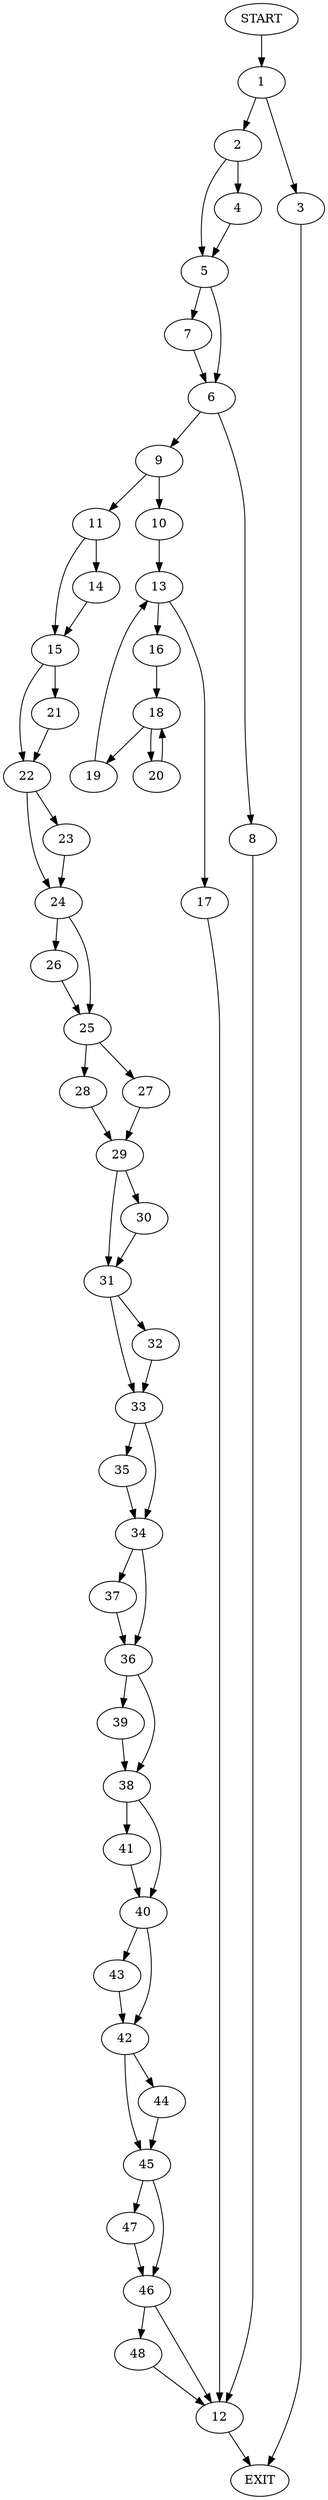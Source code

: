 digraph {
0 [label="START"]
49 [label="EXIT"]
0 -> 1
1 -> 2
1 -> 3
2 -> 4
2 -> 5
3 -> 49
5 -> 6
5 -> 7
4 -> 5
6 -> 8
6 -> 9
7 -> 6
9 -> 10
9 -> 11
8 -> 12
12 -> 49
10 -> 13
11 -> 14
11 -> 15
13 -> 16
13 -> 17
16 -> 18
17 -> 12
18 -> 19
18 -> 20
20 -> 18
19 -> 13
15 -> 21
15 -> 22
14 -> 15
22 -> 23
22 -> 24
21 -> 22
23 -> 24
24 -> 25
24 -> 26
26 -> 25
25 -> 27
25 -> 28
28 -> 29
27 -> 29
29 -> 30
29 -> 31
31 -> 32
31 -> 33
30 -> 31
33 -> 34
33 -> 35
32 -> 33
35 -> 34
34 -> 36
34 -> 37
36 -> 38
36 -> 39
37 -> 36
38 -> 40
38 -> 41
39 -> 38
40 -> 42
40 -> 43
41 -> 40
42 -> 44
42 -> 45
43 -> 42
45 -> 46
45 -> 47
44 -> 45
47 -> 46
46 -> 48
46 -> 12
48 -> 12
}
